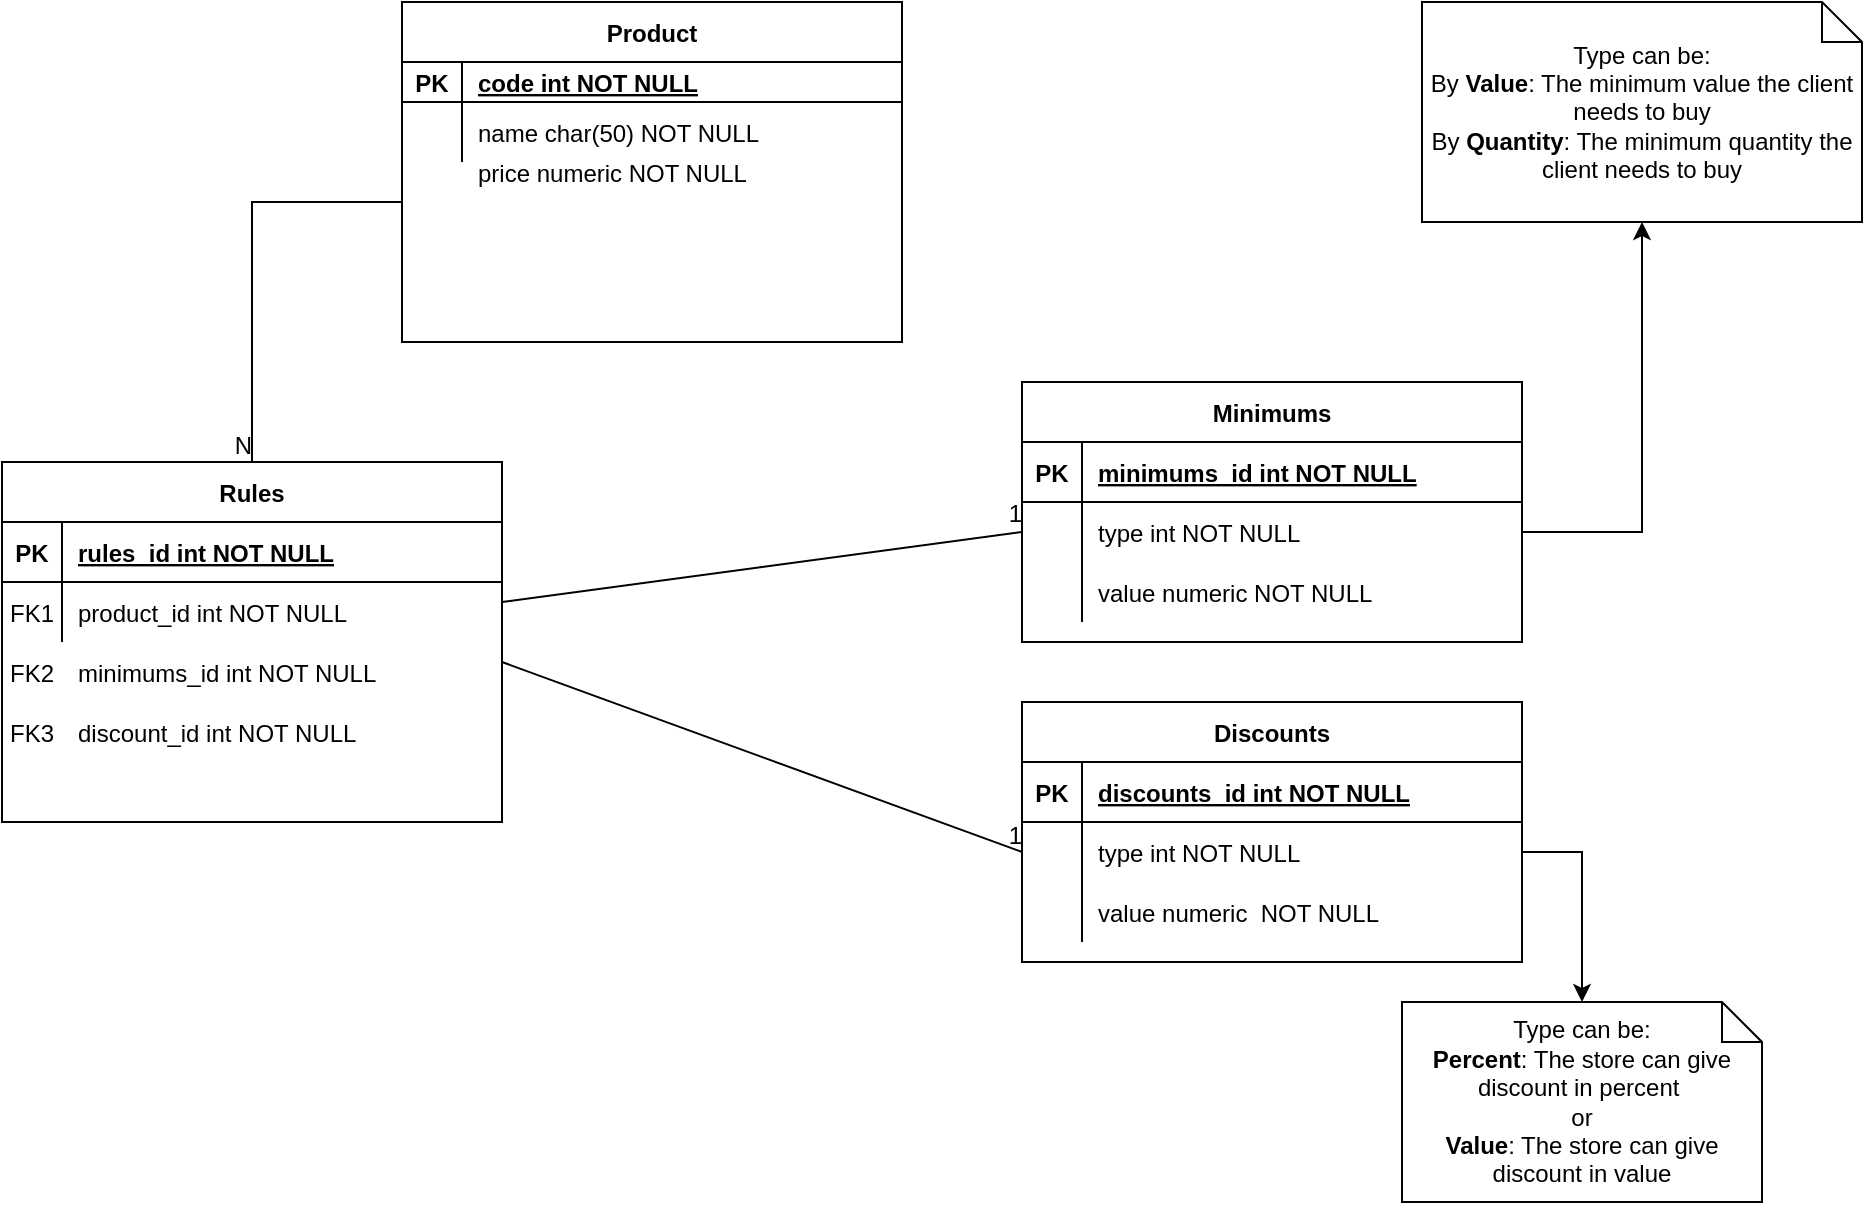 <mxfile version="13.7.7" type="device"><diagram id="R2lEEEUBdFMjLlhIrx00" name="Page-1"><mxGraphModel dx="2036" dy="1641" grid="1" gridSize="10" guides="1" tooltips="1" connect="1" arrows="1" fold="1" page="1" pageScale="1" pageWidth="850" pageHeight="1100" math="0" shadow="0" extFonts="Permanent Marker^https://fonts.googleapis.com/css?family=Permanent+Marker"><root><mxCell id="0"/><mxCell id="1" parent="0"/><mxCell id="C-vyLk0tnHw3VtMMgP7b-2" value="Minimums" style="shape=table;startSize=30;container=1;collapsible=1;childLayout=tableLayout;fixedRows=1;rowLines=0;fontStyle=1;align=center;resizeLast=1;" parent="1" vertex="1"><mxGeometry x="450" y="120" width="250" height="130" as="geometry"/></mxCell><mxCell id="C-vyLk0tnHw3VtMMgP7b-3" value="" style="shape=partialRectangle;collapsible=0;dropTarget=0;pointerEvents=0;fillColor=none;points=[[0,0.5],[1,0.5]];portConstraint=eastwest;top=0;left=0;right=0;bottom=1;" parent="C-vyLk0tnHw3VtMMgP7b-2" vertex="1"><mxGeometry y="30" width="250" height="30" as="geometry"/></mxCell><mxCell id="C-vyLk0tnHw3VtMMgP7b-4" value="PK" style="shape=partialRectangle;overflow=hidden;connectable=0;fillColor=none;top=0;left=0;bottom=0;right=0;fontStyle=1;" parent="C-vyLk0tnHw3VtMMgP7b-3" vertex="1"><mxGeometry width="30" height="30" as="geometry"/></mxCell><mxCell id="C-vyLk0tnHw3VtMMgP7b-5" value="minimums_id int NOT NULL " style="shape=partialRectangle;overflow=hidden;connectable=0;fillColor=none;top=0;left=0;bottom=0;right=0;align=left;spacingLeft=6;fontStyle=5;" parent="C-vyLk0tnHw3VtMMgP7b-3" vertex="1"><mxGeometry x="30" width="220" height="30" as="geometry"/></mxCell><mxCell id="C-vyLk0tnHw3VtMMgP7b-6" value="" style="shape=partialRectangle;collapsible=0;dropTarget=0;pointerEvents=0;fillColor=none;points=[[0,0.5],[1,0.5]];portConstraint=eastwest;top=0;left=0;right=0;bottom=0;" parent="C-vyLk0tnHw3VtMMgP7b-2" vertex="1"><mxGeometry y="60" width="250" height="30" as="geometry"/></mxCell><mxCell id="C-vyLk0tnHw3VtMMgP7b-7" value="" style="shape=partialRectangle;overflow=hidden;connectable=0;fillColor=none;top=0;left=0;bottom=0;right=0;" parent="C-vyLk0tnHw3VtMMgP7b-6" vertex="1"><mxGeometry width="30" height="30" as="geometry"/></mxCell><mxCell id="C-vyLk0tnHw3VtMMgP7b-8" value="type int NOT NULL" style="shape=partialRectangle;overflow=hidden;connectable=0;fillColor=none;top=0;left=0;bottom=0;right=0;align=left;spacingLeft=6;" parent="C-vyLk0tnHw3VtMMgP7b-6" vertex="1"><mxGeometry x="30" width="220" height="30" as="geometry"/></mxCell><mxCell id="C-vyLk0tnHw3VtMMgP7b-9" value="" style="shape=partialRectangle;collapsible=0;dropTarget=0;pointerEvents=0;fillColor=none;points=[[0,0.5],[1,0.5]];portConstraint=eastwest;top=0;left=0;right=0;bottom=0;" parent="C-vyLk0tnHw3VtMMgP7b-2" vertex="1"><mxGeometry y="90" width="250" height="30" as="geometry"/></mxCell><mxCell id="C-vyLk0tnHw3VtMMgP7b-10" value="" style="shape=partialRectangle;overflow=hidden;connectable=0;fillColor=none;top=0;left=0;bottom=0;right=0;" parent="C-vyLk0tnHw3VtMMgP7b-9" vertex="1"><mxGeometry width="30" height="30" as="geometry"/></mxCell><mxCell id="C-vyLk0tnHw3VtMMgP7b-11" value="value numeric NOT NULL" style="shape=partialRectangle;overflow=hidden;connectable=0;fillColor=none;top=0;left=0;bottom=0;right=0;align=left;spacingLeft=6;" parent="C-vyLk0tnHw3VtMMgP7b-9" vertex="1"><mxGeometry x="30" width="220" height="30" as="geometry"/></mxCell><mxCell id="C-vyLk0tnHw3VtMMgP7b-13" value="Discounts" style="shape=table;startSize=30;container=1;collapsible=1;childLayout=tableLayout;fixedRows=1;rowLines=0;fontStyle=1;align=center;resizeLast=1;" parent="1" vertex="1"><mxGeometry x="450" y="280" width="250" height="130" as="geometry"/></mxCell><mxCell id="C-vyLk0tnHw3VtMMgP7b-14" value="" style="shape=partialRectangle;collapsible=0;dropTarget=0;pointerEvents=0;fillColor=none;points=[[0,0.5],[1,0.5]];portConstraint=eastwest;top=0;left=0;right=0;bottom=1;" parent="C-vyLk0tnHw3VtMMgP7b-13" vertex="1"><mxGeometry y="30" width="250" height="30" as="geometry"/></mxCell><mxCell id="C-vyLk0tnHw3VtMMgP7b-15" value="PK" style="shape=partialRectangle;overflow=hidden;connectable=0;fillColor=none;top=0;left=0;bottom=0;right=0;fontStyle=1;" parent="C-vyLk0tnHw3VtMMgP7b-14" vertex="1"><mxGeometry width="30" height="30" as="geometry"/></mxCell><mxCell id="C-vyLk0tnHw3VtMMgP7b-16" value="discounts_id int NOT NULL " style="shape=partialRectangle;overflow=hidden;connectable=0;fillColor=none;top=0;left=0;bottom=0;right=0;align=left;spacingLeft=6;fontStyle=5;" parent="C-vyLk0tnHw3VtMMgP7b-14" vertex="1"><mxGeometry x="30" width="220" height="30" as="geometry"/></mxCell><mxCell id="C-vyLk0tnHw3VtMMgP7b-17" value="" style="shape=partialRectangle;collapsible=0;dropTarget=0;pointerEvents=0;fillColor=none;points=[[0,0.5],[1,0.5]];portConstraint=eastwest;top=0;left=0;right=0;bottom=0;" parent="C-vyLk0tnHw3VtMMgP7b-13" vertex="1"><mxGeometry y="60" width="250" height="30" as="geometry"/></mxCell><mxCell id="C-vyLk0tnHw3VtMMgP7b-18" value="" style="shape=partialRectangle;overflow=hidden;connectable=0;fillColor=none;top=0;left=0;bottom=0;right=0;" parent="C-vyLk0tnHw3VtMMgP7b-17" vertex="1"><mxGeometry width="30" height="30" as="geometry"/></mxCell><mxCell id="C-vyLk0tnHw3VtMMgP7b-19" value="type int NOT NULL" style="shape=partialRectangle;overflow=hidden;connectable=0;fillColor=none;top=0;left=0;bottom=0;right=0;align=left;spacingLeft=6;" parent="C-vyLk0tnHw3VtMMgP7b-17" vertex="1"><mxGeometry x="30" width="220" height="30" as="geometry"/></mxCell><mxCell id="C-vyLk0tnHw3VtMMgP7b-20" value="" style="shape=partialRectangle;collapsible=0;dropTarget=0;pointerEvents=0;fillColor=none;points=[[0,0.5],[1,0.5]];portConstraint=eastwest;top=0;left=0;right=0;bottom=0;" parent="C-vyLk0tnHw3VtMMgP7b-13" vertex="1"><mxGeometry y="90" width="250" height="30" as="geometry"/></mxCell><mxCell id="C-vyLk0tnHw3VtMMgP7b-21" value="" style="shape=partialRectangle;overflow=hidden;connectable=0;fillColor=none;top=0;left=0;bottom=0;right=0;" parent="C-vyLk0tnHw3VtMMgP7b-20" vertex="1"><mxGeometry width="30" height="30" as="geometry"/></mxCell><mxCell id="C-vyLk0tnHw3VtMMgP7b-22" value="value numeric  NOT NULL" style="shape=partialRectangle;overflow=hidden;connectable=0;fillColor=none;top=0;left=0;bottom=0;right=0;align=left;spacingLeft=6;" parent="C-vyLk0tnHw3VtMMgP7b-20" vertex="1"><mxGeometry x="30" width="220" height="30" as="geometry"/></mxCell><mxCell id="fzjk6IxRMg2pldO0La0x-33" value="" style="group" parent="1" vertex="1" connectable="0"><mxGeometry x="-60" y="160" width="250" height="180" as="geometry"/></mxCell><mxCell id="C-vyLk0tnHw3VtMMgP7b-23" value="Rules" style="shape=table;startSize=30;container=1;collapsible=1;childLayout=tableLayout;fixedRows=1;rowLines=0;fontStyle=1;align=center;resizeLast=1;" parent="fzjk6IxRMg2pldO0La0x-33" vertex="1"><mxGeometry width="250" height="180" as="geometry"/></mxCell><mxCell id="C-vyLk0tnHw3VtMMgP7b-24" value="" style="shape=partialRectangle;collapsible=0;dropTarget=0;pointerEvents=0;fillColor=none;points=[[0,0.5],[1,0.5]];portConstraint=eastwest;top=0;left=0;right=0;bottom=1;" parent="C-vyLk0tnHw3VtMMgP7b-23" vertex="1"><mxGeometry y="30" width="250" height="30" as="geometry"/></mxCell><mxCell id="C-vyLk0tnHw3VtMMgP7b-25" value="PK" style="shape=partialRectangle;overflow=hidden;connectable=0;fillColor=none;top=0;left=0;bottom=0;right=0;fontStyle=1;" parent="C-vyLk0tnHw3VtMMgP7b-24" vertex="1"><mxGeometry width="30" height="30" as="geometry"/></mxCell><mxCell id="C-vyLk0tnHw3VtMMgP7b-26" value="rules_id int NOT NULL " style="shape=partialRectangle;overflow=hidden;connectable=0;fillColor=none;top=0;left=0;bottom=0;right=0;align=left;spacingLeft=6;fontStyle=5;" parent="C-vyLk0tnHw3VtMMgP7b-24" vertex="1"><mxGeometry x="30" width="220" height="30" as="geometry"/></mxCell><mxCell id="C-vyLk0tnHw3VtMMgP7b-27" value="" style="shape=partialRectangle;collapsible=0;dropTarget=0;pointerEvents=0;fillColor=none;points=[[0,0.5],[1,0.5]];portConstraint=eastwest;top=0;left=0;right=0;bottom=0;" parent="C-vyLk0tnHw3VtMMgP7b-23" vertex="1"><mxGeometry y="60" width="250" height="30" as="geometry"/></mxCell><mxCell id="C-vyLk0tnHw3VtMMgP7b-28" value="" style="shape=partialRectangle;overflow=hidden;connectable=0;fillColor=none;top=0;left=0;bottom=0;right=0;" parent="C-vyLk0tnHw3VtMMgP7b-27" vertex="1"><mxGeometry width="30" height="30" as="geometry"/></mxCell><mxCell id="C-vyLk0tnHw3VtMMgP7b-29" value="product_id int NOT NULL" style="shape=partialRectangle;overflow=hidden;connectable=0;fillColor=none;top=0;left=0;bottom=0;right=0;align=left;spacingLeft=6;" parent="C-vyLk0tnHw3VtMMgP7b-27" vertex="1"><mxGeometry x="30" width="220" height="30" as="geometry"/></mxCell><mxCell id="fzjk6IxRMg2pldO0La0x-9" value="FK1" style="shape=partialRectangle;overflow=hidden;connectable=0;fillColor=none;top=0;left=0;bottom=0;right=0;" parent="fzjk6IxRMg2pldO0La0x-33" vertex="1"><mxGeometry y="60" width="30" height="30" as="geometry"/></mxCell><mxCell id="fzjk6IxRMg2pldO0La0x-11" value="minimums_id int NOT NULL" style="shape=partialRectangle;overflow=hidden;connectable=0;fillColor=none;top=0;left=0;bottom=0;right=0;align=left;spacingLeft=6;" parent="fzjk6IxRMg2pldO0La0x-33" vertex="1"><mxGeometry x="30" y="90" width="220" height="30" as="geometry"/></mxCell><mxCell id="fzjk6IxRMg2pldO0La0x-12" value="discount_id int NOT NULL" style="shape=partialRectangle;overflow=hidden;connectable=0;fillColor=none;top=0;left=0;bottom=0;right=0;align=left;spacingLeft=6;" parent="fzjk6IxRMg2pldO0La0x-33" vertex="1"><mxGeometry x="30" y="120" width="220" height="30" as="geometry"/></mxCell><mxCell id="fzjk6IxRMg2pldO0La0x-13" value="" style="shape=partialRectangle;overflow=hidden;connectable=0;fillColor=none;top=0;left=0;bottom=0;right=0;" parent="fzjk6IxRMg2pldO0La0x-33" vertex="1"><mxGeometry y="90" width="30" height="30" as="geometry"/></mxCell><mxCell id="fzjk6IxRMg2pldO0La0x-14" value="" style="shape=partialRectangle;overflow=hidden;connectable=0;fillColor=none;top=0;left=0;bottom=0;right=0;" parent="fzjk6IxRMg2pldO0La0x-33" vertex="1"><mxGeometry y="120" width="30" height="30" as="geometry"/></mxCell><mxCell id="fzjk6IxRMg2pldO0La0x-57" value="FK2" style="shape=partialRectangle;overflow=hidden;connectable=0;fillColor=none;top=0;left=0;bottom=0;right=0;" parent="fzjk6IxRMg2pldO0La0x-33" vertex="1"><mxGeometry y="90" width="30" height="30" as="geometry"/></mxCell><mxCell id="fzjk6IxRMg2pldO0La0x-58" value="FK3" style="shape=partialRectangle;overflow=hidden;connectable=0;fillColor=none;top=0;left=0;bottom=0;right=0;" parent="fzjk6IxRMg2pldO0La0x-33" vertex="1"><mxGeometry y="120" width="30" height="30" as="geometry"/></mxCell><mxCell id="fzjk6IxRMg2pldO0La0x-35" value="" style="group" parent="1" vertex="1" connectable="0"><mxGeometry x="140" y="-70" width="250" height="170" as="geometry"/></mxCell><mxCell id="fzjk6IxRMg2pldO0La0x-34" value="" style="group" parent="fzjk6IxRMg2pldO0La0x-35" vertex="1" connectable="0"><mxGeometry width="250" height="170" as="geometry"/></mxCell><mxCell id="fzjk6IxRMg2pldO0La0x-2" value="Product" style="shape=table;startSize=30;container=1;collapsible=1;childLayout=tableLayout;fixedRows=1;rowLines=0;fontStyle=1;align=center;resizeLast=1;" parent="fzjk6IxRMg2pldO0La0x-34" vertex="1"><mxGeometry width="250" height="170" as="geometry"/></mxCell><mxCell id="fzjk6IxRMg2pldO0La0x-3" value="" style="shape=partialRectangle;collapsible=0;dropTarget=0;pointerEvents=0;fillColor=none;points=[[0,0.5],[1,0.5]];portConstraint=eastwest;top=0;left=0;right=0;bottom=1;" parent="fzjk6IxRMg2pldO0La0x-2" vertex="1"><mxGeometry y="30" width="250" height="20" as="geometry"/></mxCell><mxCell id="fzjk6IxRMg2pldO0La0x-4" value="PK" style="shape=partialRectangle;overflow=hidden;connectable=0;fillColor=none;top=0;left=0;bottom=0;right=0;fontStyle=1;" parent="fzjk6IxRMg2pldO0La0x-3" vertex="1"><mxGeometry width="30" height="20" as="geometry"/></mxCell><mxCell id="fzjk6IxRMg2pldO0La0x-5" value="code int NOT NULL " style="shape=partialRectangle;overflow=hidden;connectable=0;fillColor=none;top=0;left=0;bottom=0;right=0;align=left;spacingLeft=6;fontStyle=5;" parent="fzjk6IxRMg2pldO0La0x-3" vertex="1"><mxGeometry x="30" width="220" height="20" as="geometry"/></mxCell><mxCell id="fzjk6IxRMg2pldO0La0x-6" value="" style="shape=partialRectangle;collapsible=0;dropTarget=0;pointerEvents=0;fillColor=none;points=[[0,0.5],[1,0.5]];portConstraint=eastwest;top=0;left=0;right=0;bottom=0;" parent="fzjk6IxRMg2pldO0La0x-2" vertex="1"><mxGeometry y="50" width="250" height="30" as="geometry"/></mxCell><mxCell id="fzjk6IxRMg2pldO0La0x-7" value="" style="shape=partialRectangle;overflow=hidden;connectable=0;fillColor=none;top=0;left=0;bottom=0;right=0;" parent="fzjk6IxRMg2pldO0La0x-6" vertex="1"><mxGeometry width="30" height="30" as="geometry"/></mxCell><mxCell id="fzjk6IxRMg2pldO0La0x-8" value="name char(50) NOT NULL" style="shape=partialRectangle;overflow=hidden;connectable=0;fillColor=none;top=0;left=0;bottom=0;right=0;align=left;spacingLeft=6;" parent="fzjk6IxRMg2pldO0La0x-6" vertex="1"><mxGeometry x="30" width="220" height="30" as="geometry"/></mxCell><mxCell id="fzjk6IxRMg2pldO0La0x-15" value="price numeric NOT NULL" style="shape=partialRectangle;overflow=hidden;connectable=0;fillColor=none;top=0;left=0;bottom=0;right=0;align=left;spacingLeft=6;" parent="fzjk6IxRMg2pldO0La0x-34" vertex="1"><mxGeometry x="30" y="70" width="220" height="30" as="geometry"/></mxCell><mxCell id="fzjk6IxRMg2pldO0La0x-38" value="" style="endArrow=none;html=1;rounded=0;entryX=0;entryY=0.5;entryDx=0;entryDy=0;" parent="1" target="C-vyLk0tnHw3VtMMgP7b-6" edge="1"><mxGeometry relative="1" as="geometry"><mxPoint x="190" y="230" as="sourcePoint"/><mxPoint x="350" y="230" as="targetPoint"/></mxGeometry></mxCell><mxCell id="fzjk6IxRMg2pldO0La0x-39" value="1" style="resizable=0;html=1;align=right;verticalAlign=bottom;" parent="fzjk6IxRMg2pldO0La0x-38" connectable="0" vertex="1"><mxGeometry x="1" relative="1" as="geometry"/></mxCell><mxCell id="fzjk6IxRMg2pldO0La0x-40" value="" style="endArrow=none;html=1;rounded=0;entryX=0;entryY=0.5;entryDx=0;entryDy=0;" parent="1" target="C-vyLk0tnHw3VtMMgP7b-17" edge="1"><mxGeometry relative="1" as="geometry"><mxPoint x="190" y="260" as="sourcePoint"/><mxPoint x="350" y="260" as="targetPoint"/></mxGeometry></mxCell><mxCell id="fzjk6IxRMg2pldO0La0x-41" value="1" style="resizable=0;html=1;align=right;verticalAlign=bottom;" parent="fzjk6IxRMg2pldO0La0x-40" connectable="0" vertex="1"><mxGeometry x="1" relative="1" as="geometry"/></mxCell><mxCell id="fzjk6IxRMg2pldO0La0x-44" value="Type can be:&lt;br&gt;By &lt;b&gt;Value&lt;/b&gt;: The minimum value the client needs to buy&lt;br&gt;By &lt;b&gt;Quantity&lt;/b&gt;: The minimum quantity the client needs to buy" style="shape=note;size=20;whiteSpace=wrap;html=1;" parent="1" vertex="1"><mxGeometry x="650" y="-70" width="220" height="110" as="geometry"/></mxCell><mxCell id="fzjk6IxRMg2pldO0La0x-46" style="edgeStyle=orthogonalEdgeStyle;rounded=0;orthogonalLoop=1;jettySize=auto;html=1;entryX=0.5;entryY=1;entryDx=0;entryDy=0;entryPerimeter=0;" parent="1" source="C-vyLk0tnHw3VtMMgP7b-6" target="fzjk6IxRMg2pldO0La0x-44" edge="1"><mxGeometry relative="1" as="geometry"/></mxCell><mxCell id="fzjk6IxRMg2pldO0La0x-47" value="Type can be:&lt;br&gt;&lt;b&gt;Percent&lt;/b&gt;: The store can give discount in percent&amp;nbsp;&lt;br&gt;or&lt;br&gt;&lt;b&gt;Value&lt;/b&gt;: The store can give discount in value" style="shape=note;size=20;whiteSpace=wrap;html=1;" parent="1" vertex="1"><mxGeometry x="640" y="430" width="180" height="100" as="geometry"/></mxCell><mxCell id="fzjk6IxRMg2pldO0La0x-48" style="edgeStyle=orthogonalEdgeStyle;rounded=0;orthogonalLoop=1;jettySize=auto;html=1;" parent="1" source="C-vyLk0tnHw3VtMMgP7b-17" target="fzjk6IxRMg2pldO0La0x-47" edge="1"><mxGeometry relative="1" as="geometry"/></mxCell><mxCell id="fzjk6IxRMg2pldO0La0x-55" value="" style="endArrow=none;html=1;rounded=0;entryX=0.5;entryY=0;entryDx=0;entryDy=0;" parent="1" target="C-vyLk0tnHw3VtMMgP7b-23" edge="1"><mxGeometry relative="1" as="geometry"><mxPoint x="140" y="30" as="sourcePoint"/><mxPoint x="80" y="110" as="targetPoint"/><Array as="points"><mxPoint x="65" y="30"/></Array></mxGeometry></mxCell><mxCell id="fzjk6IxRMg2pldO0La0x-56" value="N" style="resizable=0;html=1;align=right;verticalAlign=bottom;" parent="fzjk6IxRMg2pldO0La0x-55" connectable="0" vertex="1"><mxGeometry x="1" relative="1" as="geometry"/></mxCell></root></mxGraphModel></diagram></mxfile>